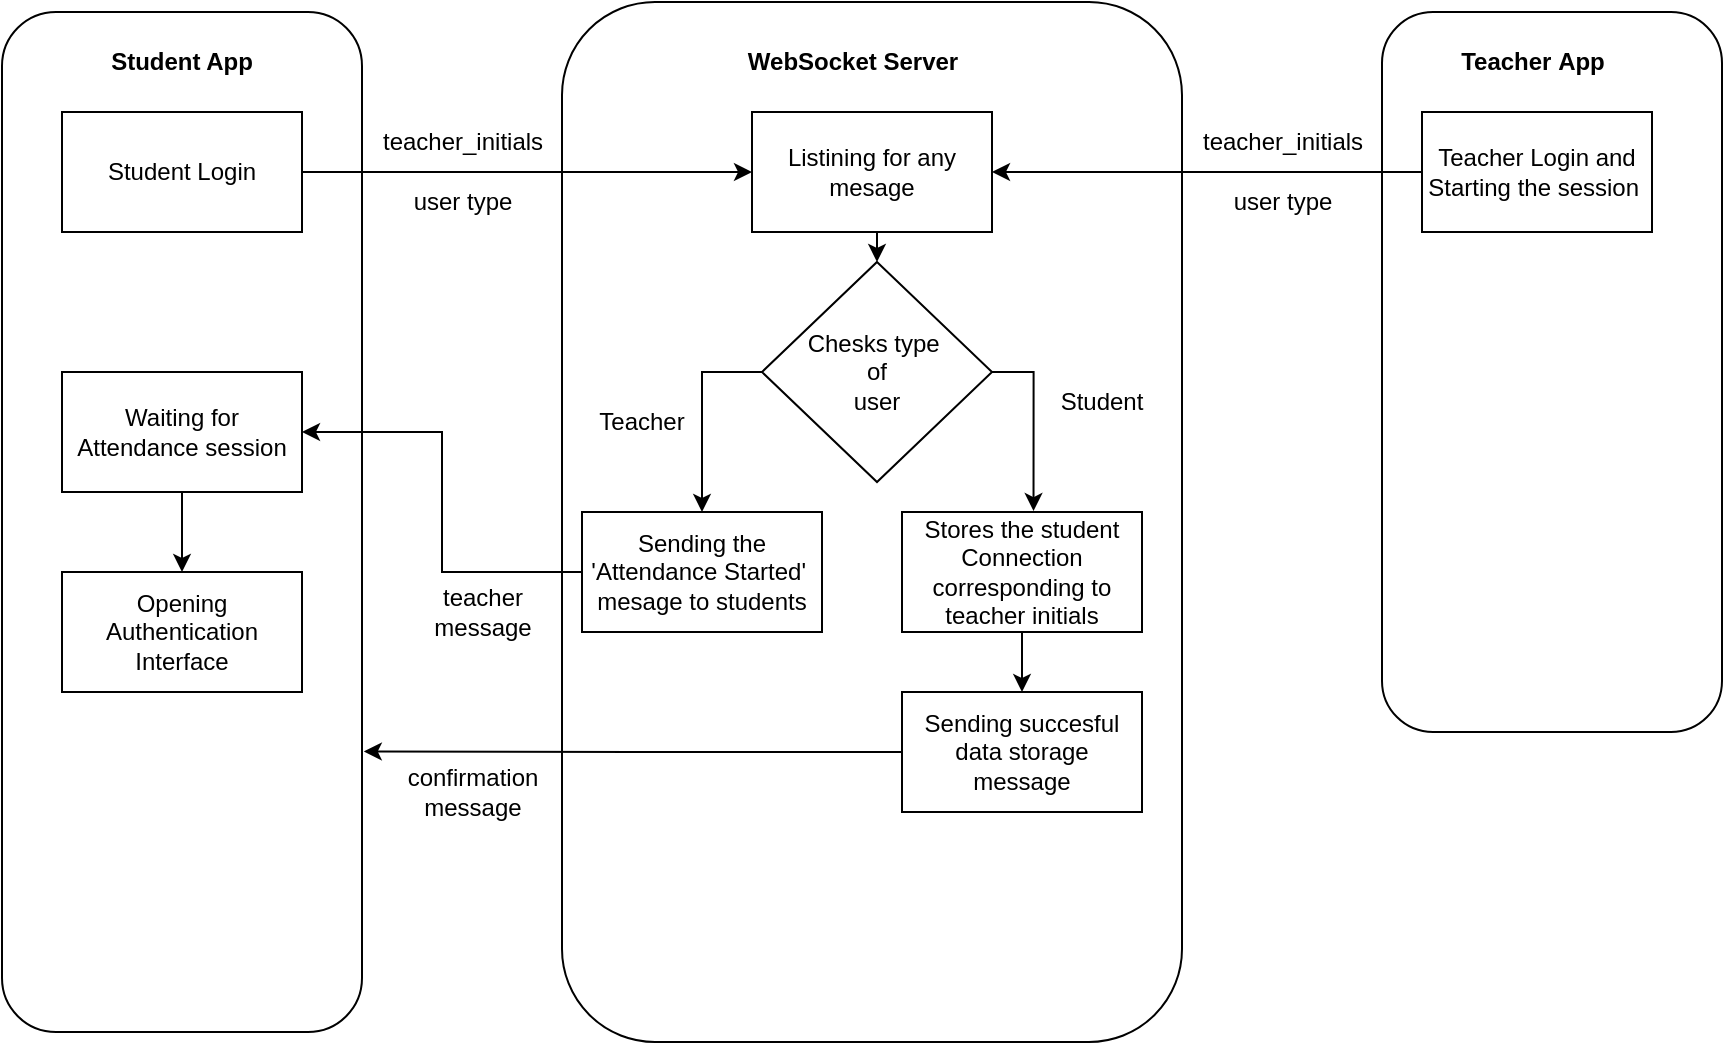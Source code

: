 <mxfile version="24.7.8">
  <diagram name="Page-1" id="2rOLcvQWuCN5zAeRWC4Q">
    <mxGraphModel dx="1900" dy="629" grid="1" gridSize="10" guides="1" tooltips="1" connect="1" arrows="1" fold="1" page="1" pageScale="1" pageWidth="850" pageHeight="1100" math="0" shadow="0">
      <root>
        <mxCell id="0" />
        <mxCell id="1" parent="0" />
        <mxCell id="ngXDKil1xlgyLKpjeQJv-1" value="" style="rounded=1;whiteSpace=wrap;html=1;" vertex="1" parent="1">
          <mxGeometry x="-50" y="160" width="180" height="510" as="geometry" />
        </mxCell>
        <mxCell id="ngXDKil1xlgyLKpjeQJv-2" value="" style="rounded=1;whiteSpace=wrap;html=1;" vertex="1" parent="1">
          <mxGeometry x="230" y="155" width="310" height="520" as="geometry" />
        </mxCell>
        <mxCell id="ngXDKil1xlgyLKpjeQJv-3" value="" style="rounded=1;whiteSpace=wrap;html=1;" vertex="1" parent="1">
          <mxGeometry x="640" y="160" width="170" height="360" as="geometry" />
        </mxCell>
        <mxCell id="ngXDKil1xlgyLKpjeQJv-4" value="&lt;b&gt;Student App&lt;/b&gt;" style="text;html=1;align=center;verticalAlign=middle;whiteSpace=wrap;rounded=0;" vertex="1" parent="1">
          <mxGeometry x="-5" y="170" width="90" height="30" as="geometry" />
        </mxCell>
        <mxCell id="ngXDKil1xlgyLKpjeQJv-5" value="&lt;b&gt;WebSocket&amp;nbsp;&lt;/b&gt;&lt;b style=&quot;background-color: initial;&quot;&gt;Server&lt;/b&gt;" style="text;html=1;align=center;verticalAlign=middle;whiteSpace=wrap;rounded=0;" vertex="1" parent="1">
          <mxGeometry x="302.5" y="170" width="145" height="30" as="geometry" />
        </mxCell>
        <mxCell id="ngXDKil1xlgyLKpjeQJv-6" value="&lt;b&gt;Teacher&amp;nbsp;&lt;/b&gt;&lt;b style=&quot;background-color: initial;&quot;&gt;App&lt;/b&gt;" style="text;html=1;align=center;verticalAlign=middle;whiteSpace=wrap;rounded=0;" vertex="1" parent="1">
          <mxGeometry x="667.5" y="170" width="95" height="30" as="geometry" />
        </mxCell>
        <mxCell id="ngXDKil1xlgyLKpjeQJv-18" style="edgeStyle=orthogonalEdgeStyle;rounded=0;orthogonalLoop=1;jettySize=auto;html=1;entryX=0;entryY=0.5;entryDx=0;entryDy=0;" edge="1" parent="1" source="ngXDKil1xlgyLKpjeQJv-7" target="ngXDKil1xlgyLKpjeQJv-12">
          <mxGeometry relative="1" as="geometry" />
        </mxCell>
        <mxCell id="ngXDKil1xlgyLKpjeQJv-7" value="Student Login" style="rounded=0;whiteSpace=wrap;html=1;" vertex="1" parent="1">
          <mxGeometry x="-20" y="210" width="120" height="60" as="geometry" />
        </mxCell>
        <mxCell id="ngXDKil1xlgyLKpjeQJv-32" style="edgeStyle=orthogonalEdgeStyle;rounded=0;orthogonalLoop=1;jettySize=auto;html=1;entryX=0.5;entryY=0;entryDx=0;entryDy=0;" edge="1" parent="1" source="ngXDKil1xlgyLKpjeQJv-8" target="ngXDKil1xlgyLKpjeQJv-9">
          <mxGeometry relative="1" as="geometry" />
        </mxCell>
        <mxCell id="ngXDKil1xlgyLKpjeQJv-8" value="Stores the student&lt;div&gt;Connection corresponding to teacher initials&lt;/div&gt;" style="rounded=0;whiteSpace=wrap;html=1;" vertex="1" parent="1">
          <mxGeometry x="400" y="410" width="120" height="60" as="geometry" />
        </mxCell>
        <mxCell id="ngXDKil1xlgyLKpjeQJv-9" value="Sending succesful data storage message" style="rounded=0;whiteSpace=wrap;html=1;" vertex="1" parent="1">
          <mxGeometry x="400" y="500" width="120" height="60" as="geometry" />
        </mxCell>
        <mxCell id="ngXDKil1xlgyLKpjeQJv-21" style="edgeStyle=orthogonalEdgeStyle;rounded=0;orthogonalLoop=1;jettySize=auto;html=1;entryX=1;entryY=0.5;entryDx=0;entryDy=0;" edge="1" parent="1" source="ngXDKil1xlgyLKpjeQJv-11" target="ngXDKil1xlgyLKpjeQJv-12">
          <mxGeometry relative="1" as="geometry" />
        </mxCell>
        <mxCell id="ngXDKil1xlgyLKpjeQJv-11" value="Teacher Login and&lt;div&gt;Starting the session&amp;nbsp;&lt;/div&gt;" style="rounded=0;whiteSpace=wrap;html=1;" vertex="1" parent="1">
          <mxGeometry x="660" y="210" width="115" height="60" as="geometry" />
        </mxCell>
        <mxCell id="ngXDKil1xlgyLKpjeQJv-24" style="edgeStyle=orthogonalEdgeStyle;rounded=0;orthogonalLoop=1;jettySize=auto;html=1;exitX=0.5;exitY=1;exitDx=0;exitDy=0;entryX=0.5;entryY=0;entryDx=0;entryDy=0;" edge="1" parent="1" source="ngXDKil1xlgyLKpjeQJv-12" target="ngXDKil1xlgyLKpjeQJv-13">
          <mxGeometry relative="1" as="geometry" />
        </mxCell>
        <mxCell id="ngXDKil1xlgyLKpjeQJv-12" value="Listining for any mesage" style="rounded=0;whiteSpace=wrap;html=1;" vertex="1" parent="1">
          <mxGeometry x="325" y="210" width="120" height="60" as="geometry" />
        </mxCell>
        <mxCell id="ngXDKil1xlgyLKpjeQJv-28" style="edgeStyle=orthogonalEdgeStyle;rounded=0;orthogonalLoop=1;jettySize=auto;html=1;entryX=0.5;entryY=0;entryDx=0;entryDy=0;" edge="1" parent="1" source="ngXDKil1xlgyLKpjeQJv-13" target="ngXDKil1xlgyLKpjeQJv-14">
          <mxGeometry relative="1" as="geometry">
            <Array as="points">
              <mxPoint x="300" y="340" />
            </Array>
          </mxGeometry>
        </mxCell>
        <mxCell id="ngXDKil1xlgyLKpjeQJv-13" value="Chesks type&amp;nbsp;&lt;div&gt;of&lt;/div&gt;&lt;div&gt;user&lt;/div&gt;" style="rhombus;whiteSpace=wrap;html=1;" vertex="1" parent="1">
          <mxGeometry x="330" y="285" width="115" height="110" as="geometry" />
        </mxCell>
        <mxCell id="ngXDKil1xlgyLKpjeQJv-33" style="edgeStyle=orthogonalEdgeStyle;rounded=0;orthogonalLoop=1;jettySize=auto;html=1;exitX=0;exitY=0.5;exitDx=0;exitDy=0;entryX=1;entryY=0.5;entryDx=0;entryDy=0;" edge="1" parent="1" source="ngXDKil1xlgyLKpjeQJv-14" target="ngXDKil1xlgyLKpjeQJv-15">
          <mxGeometry relative="1" as="geometry" />
        </mxCell>
        <mxCell id="ngXDKil1xlgyLKpjeQJv-14" value="Sending the &#39;Attendance Started&#39;&amp;nbsp;&lt;div&gt;mesage to students&lt;/div&gt;" style="rounded=0;whiteSpace=wrap;html=1;" vertex="1" parent="1">
          <mxGeometry x="240" y="410" width="120" height="60" as="geometry" />
        </mxCell>
        <mxCell id="ngXDKil1xlgyLKpjeQJv-37" style="edgeStyle=orthogonalEdgeStyle;rounded=0;orthogonalLoop=1;jettySize=auto;html=1;" edge="1" parent="1" source="ngXDKil1xlgyLKpjeQJv-15" target="ngXDKil1xlgyLKpjeQJv-16">
          <mxGeometry relative="1" as="geometry" />
        </mxCell>
        <mxCell id="ngXDKil1xlgyLKpjeQJv-15" value="Waiting for Attendance session" style="rounded=0;whiteSpace=wrap;html=1;" vertex="1" parent="1">
          <mxGeometry x="-20" y="340" width="120" height="60" as="geometry" />
        </mxCell>
        <mxCell id="ngXDKil1xlgyLKpjeQJv-16" value="Opening Authentication Interface" style="rounded=0;whiteSpace=wrap;html=1;" vertex="1" parent="1">
          <mxGeometry x="-20" y="440" width="120" height="60" as="geometry" />
        </mxCell>
        <mxCell id="ngXDKil1xlgyLKpjeQJv-19" value="teacher_initials" style="text;html=1;align=center;verticalAlign=middle;resizable=0;points=[];autosize=1;strokeColor=none;fillColor=none;" vertex="1" parent="1">
          <mxGeometry x="130" y="210" width="100" height="30" as="geometry" />
        </mxCell>
        <mxCell id="ngXDKil1xlgyLKpjeQJv-20" value="user type" style="text;html=1;align=center;verticalAlign=middle;resizable=0;points=[];autosize=1;strokeColor=none;fillColor=none;" vertex="1" parent="1">
          <mxGeometry x="145" y="240" width="70" height="30" as="geometry" />
        </mxCell>
        <mxCell id="ngXDKil1xlgyLKpjeQJv-22" value="teacher_initials" style="text;html=1;align=center;verticalAlign=middle;resizable=0;points=[];autosize=1;strokeColor=none;fillColor=none;" vertex="1" parent="1">
          <mxGeometry x="540" y="210" width="100" height="30" as="geometry" />
        </mxCell>
        <mxCell id="ngXDKil1xlgyLKpjeQJv-23" value="user type" style="text;html=1;align=center;verticalAlign=middle;resizable=0;points=[];autosize=1;strokeColor=none;fillColor=none;" vertex="1" parent="1">
          <mxGeometry x="555" y="240" width="70" height="30" as="geometry" />
        </mxCell>
        <mxCell id="ngXDKil1xlgyLKpjeQJv-29" style="edgeStyle=orthogonalEdgeStyle;rounded=0;orthogonalLoop=1;jettySize=auto;html=1;exitX=1;exitY=0.5;exitDx=0;exitDy=0;entryX=0.548;entryY=-0.008;entryDx=0;entryDy=0;entryPerimeter=0;" edge="1" parent="1" source="ngXDKil1xlgyLKpjeQJv-13" target="ngXDKil1xlgyLKpjeQJv-8">
          <mxGeometry relative="1" as="geometry" />
        </mxCell>
        <mxCell id="ngXDKil1xlgyLKpjeQJv-30" value="Teacher" style="text;html=1;align=center;verticalAlign=middle;whiteSpace=wrap;rounded=0;" vertex="1" parent="1">
          <mxGeometry x="240" y="350" width="60" height="30" as="geometry" />
        </mxCell>
        <mxCell id="ngXDKil1xlgyLKpjeQJv-31" value="Student" style="text;html=1;align=center;verticalAlign=middle;whiteSpace=wrap;rounded=0;" vertex="1" parent="1">
          <mxGeometry x="470" y="340" width="60" height="30" as="geometry" />
        </mxCell>
        <mxCell id="ngXDKil1xlgyLKpjeQJv-34" style="edgeStyle=orthogonalEdgeStyle;rounded=0;orthogonalLoop=1;jettySize=auto;html=1;exitX=0;exitY=0.5;exitDx=0;exitDy=0;entryX=1.005;entryY=0.725;entryDx=0;entryDy=0;entryPerimeter=0;" edge="1" parent="1" source="ngXDKil1xlgyLKpjeQJv-9" target="ngXDKil1xlgyLKpjeQJv-1">
          <mxGeometry relative="1" as="geometry" />
        </mxCell>
        <mxCell id="ngXDKil1xlgyLKpjeQJv-35" value="teacher&lt;div&gt;message&lt;/div&gt;" style="text;html=1;align=center;verticalAlign=middle;resizable=0;points=[];autosize=1;strokeColor=none;fillColor=none;" vertex="1" parent="1">
          <mxGeometry x="155" y="440" width="70" height="40" as="geometry" />
        </mxCell>
        <mxCell id="ngXDKil1xlgyLKpjeQJv-36" value="confirmation&lt;div&gt;message&lt;/div&gt;" style="text;html=1;align=center;verticalAlign=middle;resizable=0;points=[];autosize=1;strokeColor=none;fillColor=none;" vertex="1" parent="1">
          <mxGeometry x="140" y="530" width="90" height="40" as="geometry" />
        </mxCell>
      </root>
    </mxGraphModel>
  </diagram>
</mxfile>

